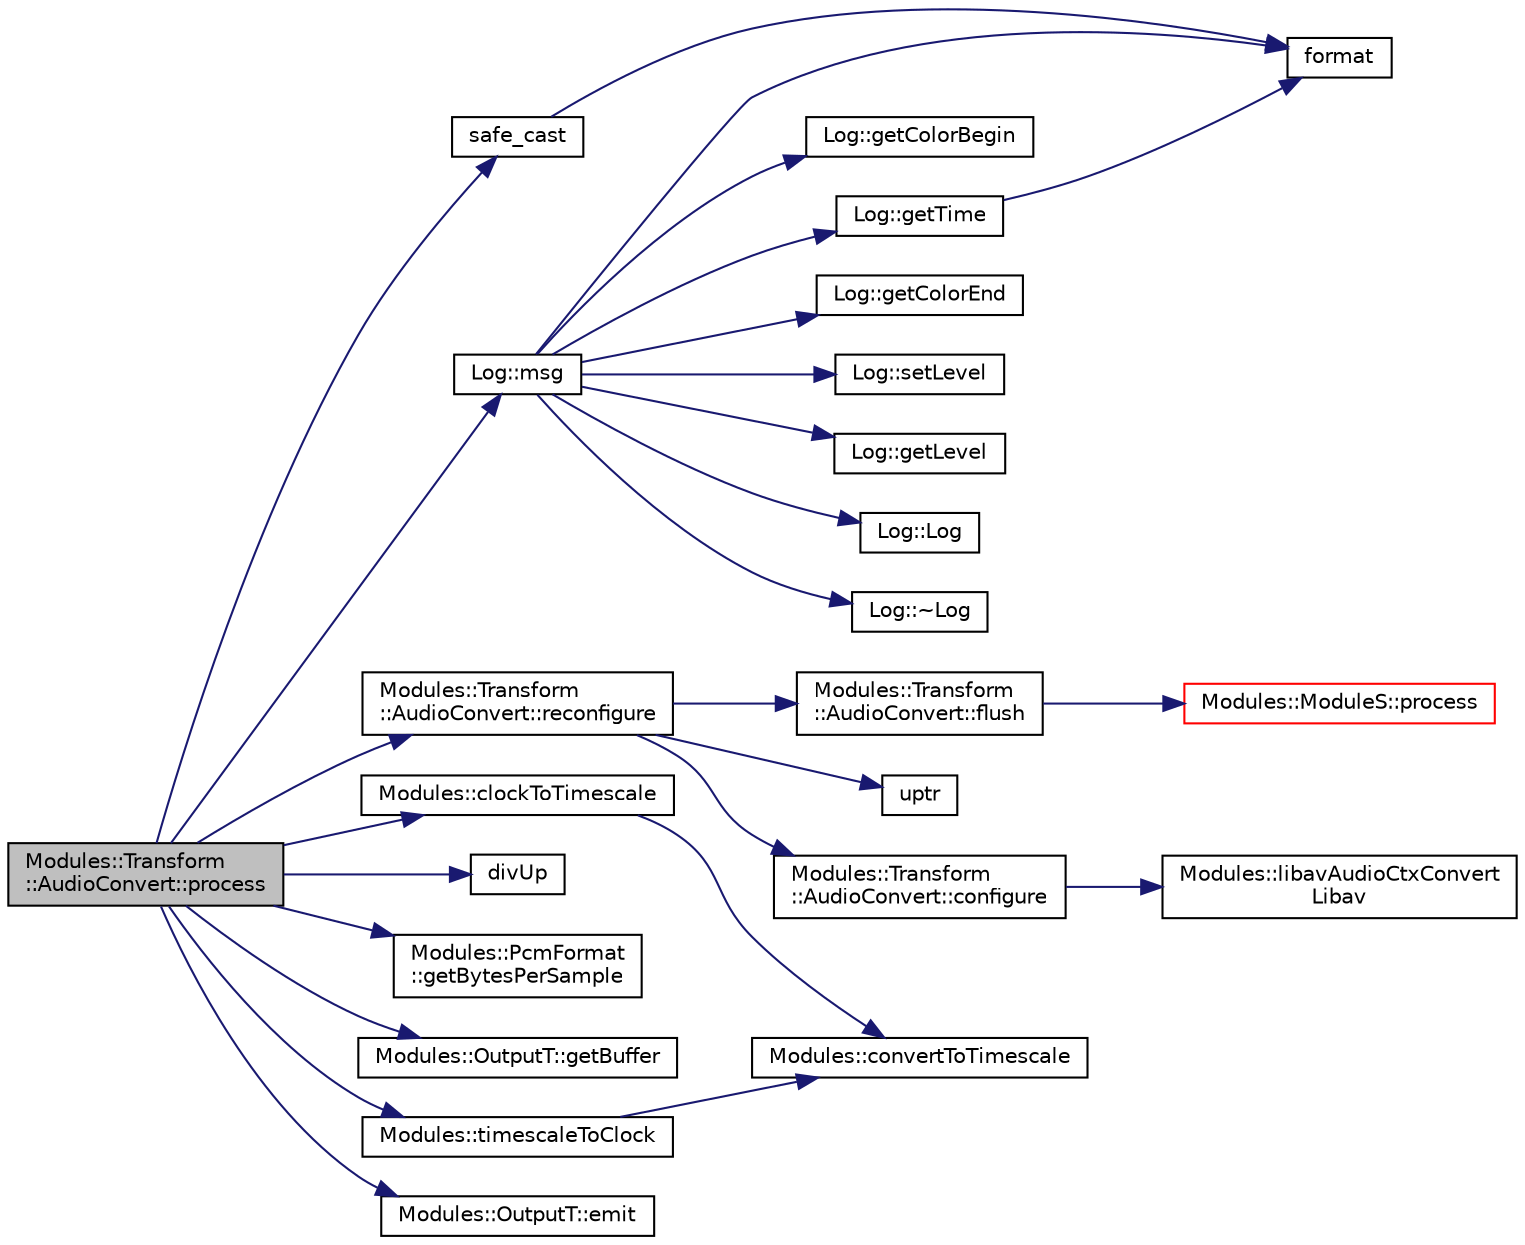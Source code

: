 digraph "Modules::Transform::AudioConvert::process"
{
 // INTERACTIVE_SVG=YES
  edge [fontname="Helvetica",fontsize="10",labelfontname="Helvetica",labelfontsize="10"];
  node [fontname="Helvetica",fontsize="10",shape=record];
  rankdir="LR";
  Node1 [label="Modules::Transform\l::AudioConvert::process",height=0.2,width=0.4,color="black", fillcolor="grey75", style="filled", fontcolor="black"];
  Node1 -> Node2 [color="midnightblue",fontsize="10",style="solid",fontname="Helvetica"];
  Node2 [label="safe_cast",height=0.2,width=0.4,color="black", fillcolor="white", style="filled",URL="$tools_8hpp.html#ad0cd9d62cdc4d8ad0ad279bc6b8d5dc2"];
  Node2 -> Node3 [color="midnightblue",fontsize="10",style="solid",fontname="Helvetica"];
  Node3 [label="format",height=0.2,width=0.4,color="black", fillcolor="white", style="filled",URL="$format_8hpp.html#a3aca22086b5c6398b980286ac7dd89ad"];
  Node1 -> Node4 [color="midnightblue",fontsize="10",style="solid",fontname="Helvetica"];
  Node4 [label="Log::msg",height=0.2,width=0.4,color="black", fillcolor="white", style="filled",URL="$class_log.html#a84056ae8f88a105f7b5fa3770f2f15d8"];
  Node4 -> Node5 [color="midnightblue",fontsize="10",style="solid",fontname="Helvetica"];
  Node5 [label="Log::getColorBegin",height=0.2,width=0.4,color="black", fillcolor="white", style="filled",URL="$class_log.html#a00080fae9f969e7c3eff2f40c7211cb3"];
  Node4 -> Node6 [color="midnightblue",fontsize="10",style="solid",fontname="Helvetica"];
  Node6 [label="Log::getTime",height=0.2,width=0.4,color="black", fillcolor="white", style="filled",URL="$class_log.html#a1e8efa09c5b342ba1f9ba6d13811fa14"];
  Node6 -> Node3 [color="midnightblue",fontsize="10",style="solid",fontname="Helvetica"];
  Node4 -> Node3 [color="midnightblue",fontsize="10",style="solid",fontname="Helvetica"];
  Node4 -> Node7 [color="midnightblue",fontsize="10",style="solid",fontname="Helvetica"];
  Node7 [label="Log::getColorEnd",height=0.2,width=0.4,color="black", fillcolor="white", style="filled",URL="$class_log.html#a1a3e0507d4f5f0486dc7fa8d98954941"];
  Node4 -> Node8 [color="midnightblue",fontsize="10",style="solid",fontname="Helvetica"];
  Node8 [label="Log::setLevel",height=0.2,width=0.4,color="black", fillcolor="white", style="filled",URL="$class_log.html#a64a94fff24e5ed45a1d627d3709b6e52"];
  Node4 -> Node9 [color="midnightblue",fontsize="10",style="solid",fontname="Helvetica"];
  Node9 [label="Log::getLevel",height=0.2,width=0.4,color="black", fillcolor="white", style="filled",URL="$class_log.html#a8def54b27ed38887e1fd074c2ea18a82"];
  Node4 -> Node10 [color="midnightblue",fontsize="10",style="solid",fontname="Helvetica"];
  Node10 [label="Log::Log",height=0.2,width=0.4,color="black", fillcolor="white", style="filled",URL="$class_log.html#af6071a60aa52b6c1b511f99b4bc1b8fe"];
  Node4 -> Node11 [color="midnightblue",fontsize="10",style="solid",fontname="Helvetica"];
  Node11 [label="Log::~Log",height=0.2,width=0.4,color="black", fillcolor="white", style="filled",URL="$class_log.html#a0fbfda88fbee5027c89f6eb121059360"];
  Node1 -> Node12 [color="midnightblue",fontsize="10",style="solid",fontname="Helvetica"];
  Node12 [label="Modules::Transform\l::AudioConvert::reconfigure",height=0.2,width=0.4,color="black", fillcolor="white", style="filled",URL="$class_modules_1_1_transform_1_1_audio_convert.html#a2f1b9d8fe53e6798ad19acf568a7060f"];
  Node12 -> Node13 [color="midnightblue",fontsize="10",style="solid",fontname="Helvetica"];
  Node13 [label="Modules::Transform\l::AudioConvert::flush",height=0.2,width=0.4,color="black", fillcolor="white", style="filled",URL="$class_modules_1_1_transform_1_1_audio_convert.html#aece061e37ec66840fd40e685e682c261"];
  Node13 -> Node14 [color="midnightblue",fontsize="10",style="solid",fontname="Helvetica"];
  Node14 [label="Modules::ModuleS::process",height=0.2,width=0.4,color="red", fillcolor="white", style="filled",URL="$class_modules_1_1_module_s.html#ae5e882cb1f1a524735e4c2c8b33ea1ab"];
  Node12 -> Node15 [color="midnightblue",fontsize="10",style="solid",fontname="Helvetica"];
  Node15 [label="uptr",height=0.2,width=0.4,color="black", fillcolor="white", style="filled",URL="$tools_8hpp.html#a61a0866ea29f447bc7a060aa5e6f1622"];
  Node12 -> Node16 [color="midnightblue",fontsize="10",style="solid",fontname="Helvetica"];
  Node16 [label="Modules::Transform\l::AudioConvert::configure",height=0.2,width=0.4,color="black", fillcolor="white", style="filled",URL="$class_modules_1_1_transform_1_1_audio_convert.html#ac83946607aed0ff92442acb0a69653b5"];
  Node16 -> Node17 [color="midnightblue",fontsize="10",style="solid",fontname="Helvetica"];
  Node17 [label="Modules::libavAudioCtxConvert\lLibav",height=0.2,width=0.4,color="black", fillcolor="white", style="filled",URL="$namespace_modules.html#aaf7532301bc5ce344ec4075dd449bd9d"];
  Node1 -> Node18 [color="midnightblue",fontsize="10",style="solid",fontname="Helvetica"];
  Node18 [label="Modules::clockToTimescale",height=0.2,width=0.4,color="black", fillcolor="white", style="filled",URL="$namespace_modules.html#a9498c5e19c9f996d8da58ea1758b799e"];
  Node18 -> Node19 [color="midnightblue",fontsize="10",style="solid",fontname="Helvetica"];
  Node19 [label="Modules::convertToTimescale",height=0.2,width=0.4,color="black", fillcolor="white", style="filled",URL="$namespace_modules.html#ae71b9f7b9d637c5862f04c71a0d65a6e"];
  Node1 -> Node20 [color="midnightblue",fontsize="10",style="solid",fontname="Helvetica"];
  Node20 [label="divUp",height=0.2,width=0.4,color="black", fillcolor="white", style="filled",URL="$tools_8hpp.html#a3da9d8bed2b1dee9abf5324ad3c61e3b"];
  Node1 -> Node21 [color="midnightblue",fontsize="10",style="solid",fontname="Helvetica"];
  Node21 [label="Modules::PcmFormat\l::getBytesPerSample",height=0.2,width=0.4,color="black", fillcolor="white", style="filled",URL="$class_modules_1_1_pcm_format.html#ab0e4ee6ab93f1c96188bc89653012f68"];
  Node1 -> Node22 [color="midnightblue",fontsize="10",style="solid",fontname="Helvetica"];
  Node22 [label="Modules::OutputT::getBuffer",height=0.2,width=0.4,color="black", fillcolor="white", style="filled",URL="$class_modules_1_1_output_t.html#ab6263dca52d17a2498cd88a6c89f9c7c"];
  Node1 -> Node23 [color="midnightblue",fontsize="10",style="solid",fontname="Helvetica"];
  Node23 [label="Modules::timescaleToClock",height=0.2,width=0.4,color="black", fillcolor="white", style="filled",URL="$namespace_modules.html#a74c0641888783a1f3478e578647e7058"];
  Node23 -> Node19 [color="midnightblue",fontsize="10",style="solid",fontname="Helvetica"];
  Node1 -> Node24 [color="midnightblue",fontsize="10",style="solid",fontname="Helvetica"];
  Node24 [label="Modules::OutputT::emit",height=0.2,width=0.4,color="black", fillcolor="white", style="filled",URL="$class_modules_1_1_output_t.html#ae88c40c22415f35248f12f2018bddb4c"];
}
